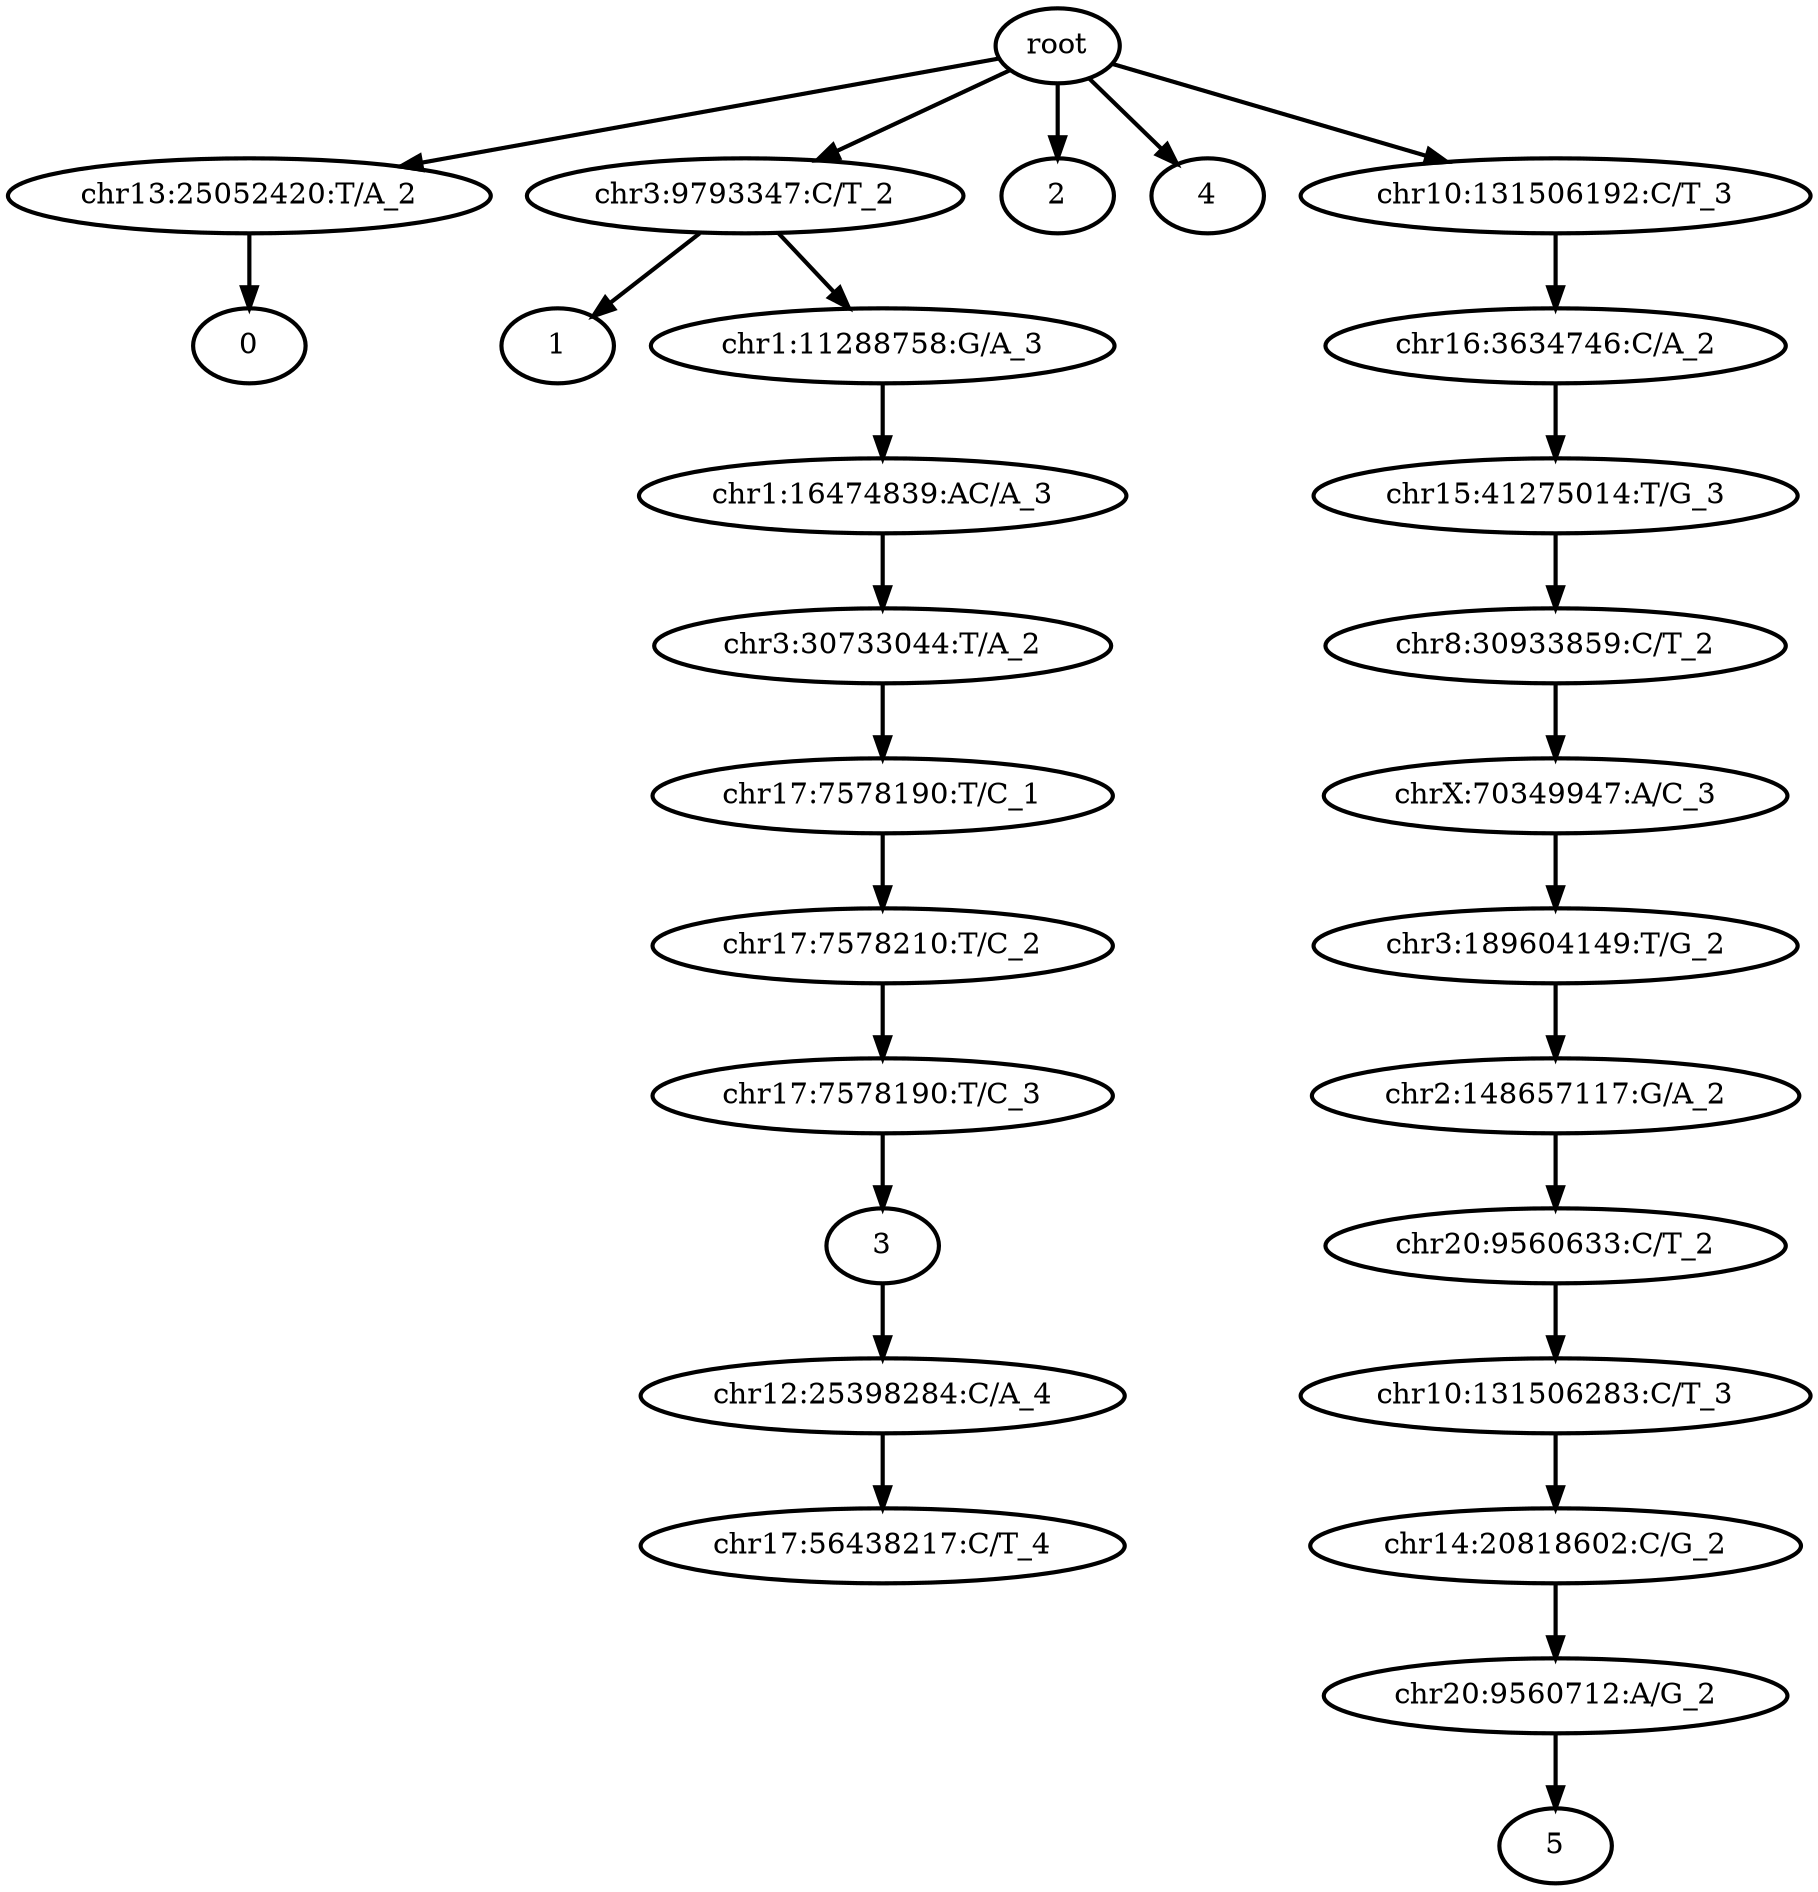 digraph N {
	overlap="false"
	rankdir="TB"
	0 [label="root", style="bold"];
	1 [label="chr13:25052420:T/A_2", style="bold"];
	2 [label="0", style="bold"];
	3 [label="chr3:9793347:C/T_2", style="bold"];
	4 [label="1", style="bold"];
	5 [label="2", style="bold"];
	6 [label="chr1:11288758:G/A_3", style="bold"];
	7 [label="chr1:16474839:AC/A_3", style="bold"];
	8 [label="chr3:30733044:T/A_2", style="bold"];
	9 [label="chr17:7578190:T/C_1", style="bold"];
	10 [label="chr17:7578210:T/C_2", style="bold"];
	11 [label="chr17:7578190:T/C_3", style="bold"];
	12 [label="3", style="bold"];
	13 [label="4", style="bold"];
	14 [label="chr10:131506192:C/T_3", style="bold"];
	15 [label="chr16:3634746:C/A_2", style="bold"];
	16 [label="chr15:41275014:T/G_3", style="bold"];
	17 [label="chr8:30933859:C/T_2", style="bold"];
	18 [label="chrX:70349947:A/C_3", style="bold"];
	19 [label="chr3:189604149:T/G_2", style="bold"];
	20 [label="chr2:148657117:G/A_2", style="bold"];
	21 [label="chr20:9560633:C/T_2", style="bold"];
	22 [label="chr10:131506283:C/T_3", style="bold"];
	23 [label="chr14:20818602:C/G_2", style="bold"];
	24 [label="chr20:9560712:A/G_2", style="bold"];
	25 [label="5", style="bold"];
	26 [label="chr12:25398284:C/A_4", style="bold"];
	27 [label="chr17:56438217:C/T_4", style="bold"];
	0 -> 1 [style="bold"];
	0 -> 3 [style="bold"];
	0 -> 5 [style="bold"];
	0 -> 13 [style="bold"];
	0 -> 14 [style="bold"];
	1 -> 2 [style="bold"];
	3 -> 4 [style="bold"];
	3 -> 6 [style="bold"];
	6 -> 7 [style="bold"];
	7 -> 8 [style="bold"];
	8 -> 9 [style="bold"];
	9 -> 10 [style="bold"];
	10 -> 11 [style="bold"];
	11 -> 12 [style="bold"];
	12 -> 26 [style="bold"];
	14 -> 15 [style="bold"];
	15 -> 16 [style="bold"];
	16 -> 17 [style="bold"];
	17 -> 18 [style="bold"];
	18 -> 19 [style="bold"];
	19 -> 20 [style="bold"];
	20 -> 21 [style="bold"];
	21 -> 22 [style="bold"];
	22 -> 23 [style="bold"];
	23 -> 24 [style="bold"];
	24 -> 25 [style="bold"];
	26 -> 27 [style="bold"];
}